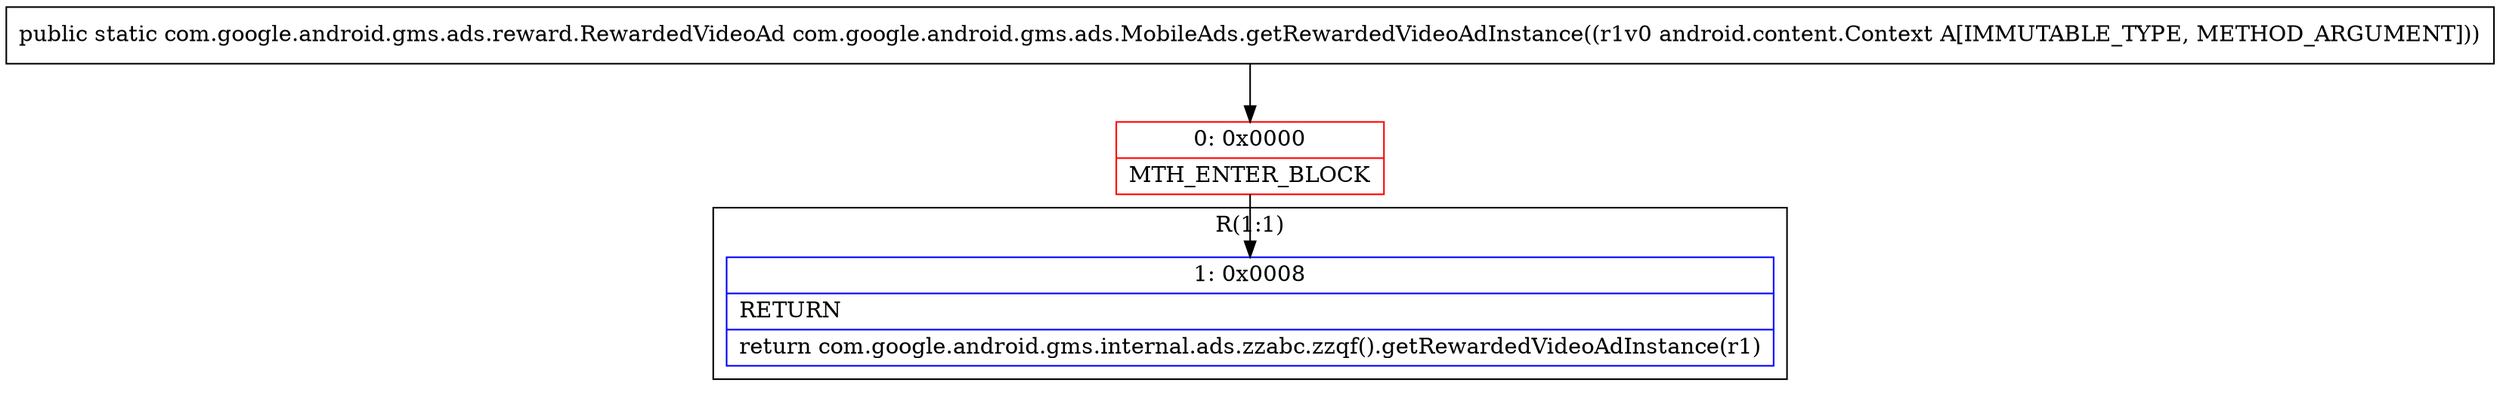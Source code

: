 digraph "CFG forcom.google.android.gms.ads.MobileAds.getRewardedVideoAdInstance(Landroid\/content\/Context;)Lcom\/google\/android\/gms\/ads\/reward\/RewardedVideoAd;" {
subgraph cluster_Region_1514366143 {
label = "R(1:1)";
node [shape=record,color=blue];
Node_1 [shape=record,label="{1\:\ 0x0008|RETURN\l|return com.google.android.gms.internal.ads.zzabc.zzqf().getRewardedVideoAdInstance(r1)\l}"];
}
Node_0 [shape=record,color=red,label="{0\:\ 0x0000|MTH_ENTER_BLOCK\l}"];
MethodNode[shape=record,label="{public static com.google.android.gms.ads.reward.RewardedVideoAd com.google.android.gms.ads.MobileAds.getRewardedVideoAdInstance((r1v0 android.content.Context A[IMMUTABLE_TYPE, METHOD_ARGUMENT])) }"];
MethodNode -> Node_0;
Node_0 -> Node_1;
}


